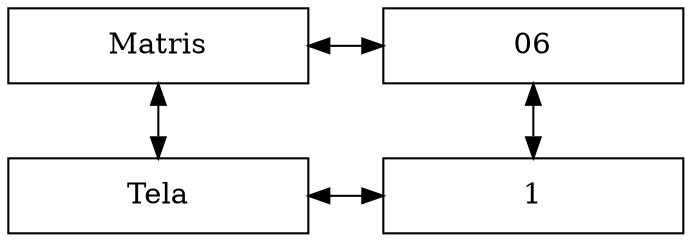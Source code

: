 digraph { 
rankdir = TB; 
node [shape=rectangle, height=0.5, width=2] 
graph[ nodesep = 0.5] 
Matris[label="Matris"] 
nodo06 [label="06"] 
nodoTela [label="Tela"] 
Matris -> nodo06 [dir=both] 
Matris -> nodoTela [dir=both] 
nodo0y0[label="1"] 
nodo06 -> nodo0y0[dir=both] 
nodoTela -> nodo0y0[constraint=false, dir=both] 
{ rank=same; Matris; nodo06} 
{ rank=same;nodoTela;nodo0y0} 
}